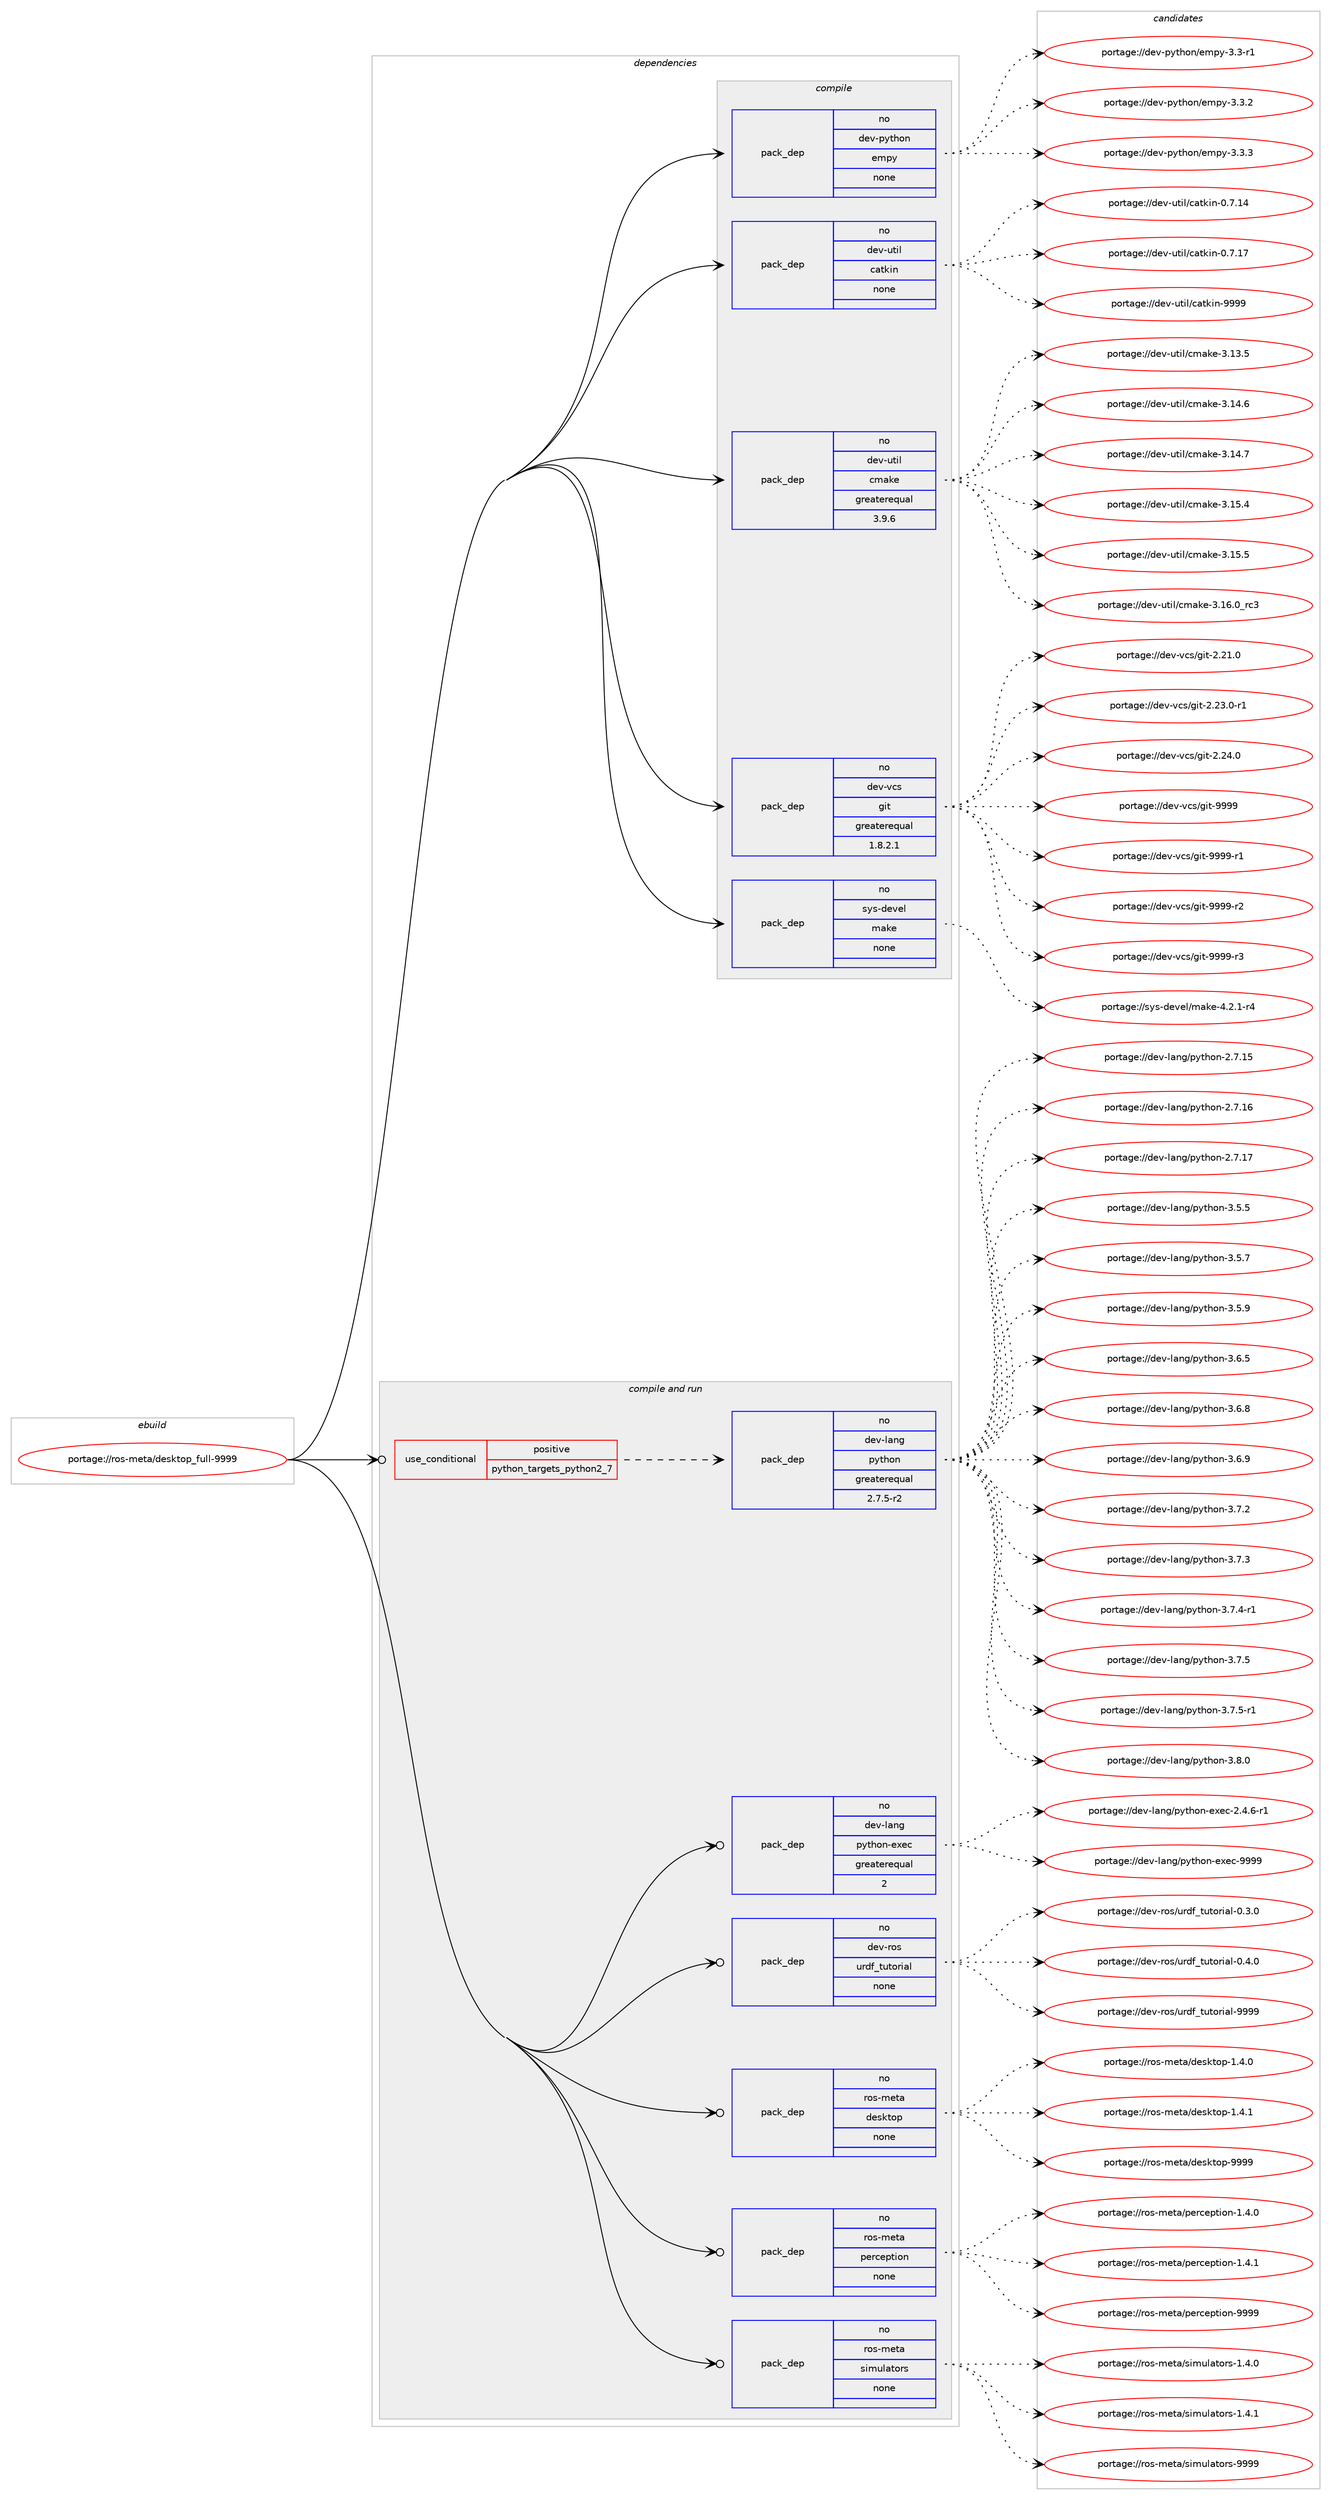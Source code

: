 digraph prolog {

# *************
# Graph options
# *************

newrank=true;
concentrate=true;
compound=true;
graph [rankdir=LR,fontname=Helvetica,fontsize=10,ranksep=1.5];#, ranksep=2.5, nodesep=0.2];
edge  [arrowhead=vee];
node  [fontname=Helvetica,fontsize=10];

# **********
# The ebuild
# **********

subgraph cluster_leftcol {
color=gray;
rank=same;
label=<<i>ebuild</i>>;
id [label="portage://ros-meta/desktop_full-9999", color=red, width=4, href="../ros-meta/desktop_full-9999.svg"];
}

# ****************
# The dependencies
# ****************

subgraph cluster_midcol {
color=gray;
label=<<i>dependencies</i>>;
subgraph cluster_compile {
fillcolor="#eeeeee";
style=filled;
label=<<i>compile</i>>;
subgraph pack278123 {
dependency379343 [label=<<TABLE BORDER="0" CELLBORDER="1" CELLSPACING="0" CELLPADDING="4" WIDTH="220"><TR><TD ROWSPAN="6" CELLPADDING="30">pack_dep</TD></TR><TR><TD WIDTH="110">no</TD></TR><TR><TD>dev-python</TD></TR><TR><TD>empy</TD></TR><TR><TD>none</TD></TR><TR><TD></TD></TR></TABLE>>, shape=none, color=blue];
}
id:e -> dependency379343:w [weight=20,style="solid",arrowhead="vee"];
subgraph pack278124 {
dependency379344 [label=<<TABLE BORDER="0" CELLBORDER="1" CELLSPACING="0" CELLPADDING="4" WIDTH="220"><TR><TD ROWSPAN="6" CELLPADDING="30">pack_dep</TD></TR><TR><TD WIDTH="110">no</TD></TR><TR><TD>dev-util</TD></TR><TR><TD>catkin</TD></TR><TR><TD>none</TD></TR><TR><TD></TD></TR></TABLE>>, shape=none, color=blue];
}
id:e -> dependency379344:w [weight=20,style="solid",arrowhead="vee"];
subgraph pack278125 {
dependency379345 [label=<<TABLE BORDER="0" CELLBORDER="1" CELLSPACING="0" CELLPADDING="4" WIDTH="220"><TR><TD ROWSPAN="6" CELLPADDING="30">pack_dep</TD></TR><TR><TD WIDTH="110">no</TD></TR><TR><TD>dev-util</TD></TR><TR><TD>cmake</TD></TR><TR><TD>greaterequal</TD></TR><TR><TD>3.9.6</TD></TR></TABLE>>, shape=none, color=blue];
}
id:e -> dependency379345:w [weight=20,style="solid",arrowhead="vee"];
subgraph pack278126 {
dependency379346 [label=<<TABLE BORDER="0" CELLBORDER="1" CELLSPACING="0" CELLPADDING="4" WIDTH="220"><TR><TD ROWSPAN="6" CELLPADDING="30">pack_dep</TD></TR><TR><TD WIDTH="110">no</TD></TR><TR><TD>dev-vcs</TD></TR><TR><TD>git</TD></TR><TR><TD>greaterequal</TD></TR><TR><TD>1.8.2.1</TD></TR></TABLE>>, shape=none, color=blue];
}
id:e -> dependency379346:w [weight=20,style="solid",arrowhead="vee"];
subgraph pack278127 {
dependency379347 [label=<<TABLE BORDER="0" CELLBORDER="1" CELLSPACING="0" CELLPADDING="4" WIDTH="220"><TR><TD ROWSPAN="6" CELLPADDING="30">pack_dep</TD></TR><TR><TD WIDTH="110">no</TD></TR><TR><TD>sys-devel</TD></TR><TR><TD>make</TD></TR><TR><TD>none</TD></TR><TR><TD></TD></TR></TABLE>>, shape=none, color=blue];
}
id:e -> dependency379347:w [weight=20,style="solid",arrowhead="vee"];
}
subgraph cluster_compileandrun {
fillcolor="#eeeeee";
style=filled;
label=<<i>compile and run</i>>;
subgraph cond94802 {
dependency379348 [label=<<TABLE BORDER="0" CELLBORDER="1" CELLSPACING="0" CELLPADDING="4"><TR><TD ROWSPAN="3" CELLPADDING="10">use_conditional</TD></TR><TR><TD>positive</TD></TR><TR><TD>python_targets_python2_7</TD></TR></TABLE>>, shape=none, color=red];
subgraph pack278128 {
dependency379349 [label=<<TABLE BORDER="0" CELLBORDER="1" CELLSPACING="0" CELLPADDING="4" WIDTH="220"><TR><TD ROWSPAN="6" CELLPADDING="30">pack_dep</TD></TR><TR><TD WIDTH="110">no</TD></TR><TR><TD>dev-lang</TD></TR><TR><TD>python</TD></TR><TR><TD>greaterequal</TD></TR><TR><TD>2.7.5-r2</TD></TR></TABLE>>, shape=none, color=blue];
}
dependency379348:e -> dependency379349:w [weight=20,style="dashed",arrowhead="vee"];
}
id:e -> dependency379348:w [weight=20,style="solid",arrowhead="odotvee"];
subgraph pack278129 {
dependency379350 [label=<<TABLE BORDER="0" CELLBORDER="1" CELLSPACING="0" CELLPADDING="4" WIDTH="220"><TR><TD ROWSPAN="6" CELLPADDING="30">pack_dep</TD></TR><TR><TD WIDTH="110">no</TD></TR><TR><TD>dev-lang</TD></TR><TR><TD>python-exec</TD></TR><TR><TD>greaterequal</TD></TR><TR><TD>2</TD></TR></TABLE>>, shape=none, color=blue];
}
id:e -> dependency379350:w [weight=20,style="solid",arrowhead="odotvee"];
subgraph pack278130 {
dependency379351 [label=<<TABLE BORDER="0" CELLBORDER="1" CELLSPACING="0" CELLPADDING="4" WIDTH="220"><TR><TD ROWSPAN="6" CELLPADDING="30">pack_dep</TD></TR><TR><TD WIDTH="110">no</TD></TR><TR><TD>dev-ros</TD></TR><TR><TD>urdf_tutorial</TD></TR><TR><TD>none</TD></TR><TR><TD></TD></TR></TABLE>>, shape=none, color=blue];
}
id:e -> dependency379351:w [weight=20,style="solid",arrowhead="odotvee"];
subgraph pack278131 {
dependency379352 [label=<<TABLE BORDER="0" CELLBORDER="1" CELLSPACING="0" CELLPADDING="4" WIDTH="220"><TR><TD ROWSPAN="6" CELLPADDING="30">pack_dep</TD></TR><TR><TD WIDTH="110">no</TD></TR><TR><TD>ros-meta</TD></TR><TR><TD>desktop</TD></TR><TR><TD>none</TD></TR><TR><TD></TD></TR></TABLE>>, shape=none, color=blue];
}
id:e -> dependency379352:w [weight=20,style="solid",arrowhead="odotvee"];
subgraph pack278132 {
dependency379353 [label=<<TABLE BORDER="0" CELLBORDER="1" CELLSPACING="0" CELLPADDING="4" WIDTH="220"><TR><TD ROWSPAN="6" CELLPADDING="30">pack_dep</TD></TR><TR><TD WIDTH="110">no</TD></TR><TR><TD>ros-meta</TD></TR><TR><TD>perception</TD></TR><TR><TD>none</TD></TR><TR><TD></TD></TR></TABLE>>, shape=none, color=blue];
}
id:e -> dependency379353:w [weight=20,style="solid",arrowhead="odotvee"];
subgraph pack278133 {
dependency379354 [label=<<TABLE BORDER="0" CELLBORDER="1" CELLSPACING="0" CELLPADDING="4" WIDTH="220"><TR><TD ROWSPAN="6" CELLPADDING="30">pack_dep</TD></TR><TR><TD WIDTH="110">no</TD></TR><TR><TD>ros-meta</TD></TR><TR><TD>simulators</TD></TR><TR><TD>none</TD></TR><TR><TD></TD></TR></TABLE>>, shape=none, color=blue];
}
id:e -> dependency379354:w [weight=20,style="solid",arrowhead="odotvee"];
}
subgraph cluster_run {
fillcolor="#eeeeee";
style=filled;
label=<<i>run</i>>;
}
}

# **************
# The candidates
# **************

subgraph cluster_choices {
rank=same;
color=gray;
label=<<i>candidates</i>>;

subgraph choice278123 {
color=black;
nodesep=1;
choiceportage1001011184511212111610411111047101109112121455146514511449 [label="portage://dev-python/empy-3.3-r1", color=red, width=4,href="../dev-python/empy-3.3-r1.svg"];
choiceportage1001011184511212111610411111047101109112121455146514650 [label="portage://dev-python/empy-3.3.2", color=red, width=4,href="../dev-python/empy-3.3.2.svg"];
choiceportage1001011184511212111610411111047101109112121455146514651 [label="portage://dev-python/empy-3.3.3", color=red, width=4,href="../dev-python/empy-3.3.3.svg"];
dependency379343:e -> choiceportage1001011184511212111610411111047101109112121455146514511449:w [style=dotted,weight="100"];
dependency379343:e -> choiceportage1001011184511212111610411111047101109112121455146514650:w [style=dotted,weight="100"];
dependency379343:e -> choiceportage1001011184511212111610411111047101109112121455146514651:w [style=dotted,weight="100"];
}
subgraph choice278124 {
color=black;
nodesep=1;
choiceportage1001011184511711610510847999711610710511045484655464952 [label="portage://dev-util/catkin-0.7.14", color=red, width=4,href="../dev-util/catkin-0.7.14.svg"];
choiceportage1001011184511711610510847999711610710511045484655464955 [label="portage://dev-util/catkin-0.7.17", color=red, width=4,href="../dev-util/catkin-0.7.17.svg"];
choiceportage100101118451171161051084799971161071051104557575757 [label="portage://dev-util/catkin-9999", color=red, width=4,href="../dev-util/catkin-9999.svg"];
dependency379344:e -> choiceportage1001011184511711610510847999711610710511045484655464952:w [style=dotted,weight="100"];
dependency379344:e -> choiceportage1001011184511711610510847999711610710511045484655464955:w [style=dotted,weight="100"];
dependency379344:e -> choiceportage100101118451171161051084799971161071051104557575757:w [style=dotted,weight="100"];
}
subgraph choice278125 {
color=black;
nodesep=1;
choiceportage1001011184511711610510847991099710710145514649514653 [label="portage://dev-util/cmake-3.13.5", color=red, width=4,href="../dev-util/cmake-3.13.5.svg"];
choiceportage1001011184511711610510847991099710710145514649524654 [label="portage://dev-util/cmake-3.14.6", color=red, width=4,href="../dev-util/cmake-3.14.6.svg"];
choiceportage1001011184511711610510847991099710710145514649524655 [label="portage://dev-util/cmake-3.14.7", color=red, width=4,href="../dev-util/cmake-3.14.7.svg"];
choiceportage1001011184511711610510847991099710710145514649534652 [label="portage://dev-util/cmake-3.15.4", color=red, width=4,href="../dev-util/cmake-3.15.4.svg"];
choiceportage1001011184511711610510847991099710710145514649534653 [label="portage://dev-util/cmake-3.15.5", color=red, width=4,href="../dev-util/cmake-3.15.5.svg"];
choiceportage1001011184511711610510847991099710710145514649544648951149951 [label="portage://dev-util/cmake-3.16.0_rc3", color=red, width=4,href="../dev-util/cmake-3.16.0_rc3.svg"];
dependency379345:e -> choiceportage1001011184511711610510847991099710710145514649514653:w [style=dotted,weight="100"];
dependency379345:e -> choiceportage1001011184511711610510847991099710710145514649524654:w [style=dotted,weight="100"];
dependency379345:e -> choiceportage1001011184511711610510847991099710710145514649524655:w [style=dotted,weight="100"];
dependency379345:e -> choiceportage1001011184511711610510847991099710710145514649534652:w [style=dotted,weight="100"];
dependency379345:e -> choiceportage1001011184511711610510847991099710710145514649534653:w [style=dotted,weight="100"];
dependency379345:e -> choiceportage1001011184511711610510847991099710710145514649544648951149951:w [style=dotted,weight="100"];
}
subgraph choice278126 {
color=black;
nodesep=1;
choiceportage10010111845118991154710310511645504650494648 [label="portage://dev-vcs/git-2.21.0", color=red, width=4,href="../dev-vcs/git-2.21.0.svg"];
choiceportage100101118451189911547103105116455046505146484511449 [label="portage://dev-vcs/git-2.23.0-r1", color=red, width=4,href="../dev-vcs/git-2.23.0-r1.svg"];
choiceportage10010111845118991154710310511645504650524648 [label="portage://dev-vcs/git-2.24.0", color=red, width=4,href="../dev-vcs/git-2.24.0.svg"];
choiceportage1001011184511899115471031051164557575757 [label="portage://dev-vcs/git-9999", color=red, width=4,href="../dev-vcs/git-9999.svg"];
choiceportage10010111845118991154710310511645575757574511449 [label="portage://dev-vcs/git-9999-r1", color=red, width=4,href="../dev-vcs/git-9999-r1.svg"];
choiceportage10010111845118991154710310511645575757574511450 [label="portage://dev-vcs/git-9999-r2", color=red, width=4,href="../dev-vcs/git-9999-r2.svg"];
choiceportage10010111845118991154710310511645575757574511451 [label="portage://dev-vcs/git-9999-r3", color=red, width=4,href="../dev-vcs/git-9999-r3.svg"];
dependency379346:e -> choiceportage10010111845118991154710310511645504650494648:w [style=dotted,weight="100"];
dependency379346:e -> choiceportage100101118451189911547103105116455046505146484511449:w [style=dotted,weight="100"];
dependency379346:e -> choiceportage10010111845118991154710310511645504650524648:w [style=dotted,weight="100"];
dependency379346:e -> choiceportage1001011184511899115471031051164557575757:w [style=dotted,weight="100"];
dependency379346:e -> choiceportage10010111845118991154710310511645575757574511449:w [style=dotted,weight="100"];
dependency379346:e -> choiceportage10010111845118991154710310511645575757574511450:w [style=dotted,weight="100"];
dependency379346:e -> choiceportage10010111845118991154710310511645575757574511451:w [style=dotted,weight="100"];
}
subgraph choice278127 {
color=black;
nodesep=1;
choiceportage1151211154510010111810110847109971071014552465046494511452 [label="portage://sys-devel/make-4.2.1-r4", color=red, width=4,href="../sys-devel/make-4.2.1-r4.svg"];
dependency379347:e -> choiceportage1151211154510010111810110847109971071014552465046494511452:w [style=dotted,weight="100"];
}
subgraph choice278128 {
color=black;
nodesep=1;
choiceportage10010111845108971101034711212111610411111045504655464953 [label="portage://dev-lang/python-2.7.15", color=red, width=4,href="../dev-lang/python-2.7.15.svg"];
choiceportage10010111845108971101034711212111610411111045504655464954 [label="portage://dev-lang/python-2.7.16", color=red, width=4,href="../dev-lang/python-2.7.16.svg"];
choiceportage10010111845108971101034711212111610411111045504655464955 [label="portage://dev-lang/python-2.7.17", color=red, width=4,href="../dev-lang/python-2.7.17.svg"];
choiceportage100101118451089711010347112121116104111110455146534653 [label="portage://dev-lang/python-3.5.5", color=red, width=4,href="../dev-lang/python-3.5.5.svg"];
choiceportage100101118451089711010347112121116104111110455146534655 [label="portage://dev-lang/python-3.5.7", color=red, width=4,href="../dev-lang/python-3.5.7.svg"];
choiceportage100101118451089711010347112121116104111110455146534657 [label="portage://dev-lang/python-3.5.9", color=red, width=4,href="../dev-lang/python-3.5.9.svg"];
choiceportage100101118451089711010347112121116104111110455146544653 [label="portage://dev-lang/python-3.6.5", color=red, width=4,href="../dev-lang/python-3.6.5.svg"];
choiceportage100101118451089711010347112121116104111110455146544656 [label="portage://dev-lang/python-3.6.8", color=red, width=4,href="../dev-lang/python-3.6.8.svg"];
choiceportage100101118451089711010347112121116104111110455146544657 [label="portage://dev-lang/python-3.6.9", color=red, width=4,href="../dev-lang/python-3.6.9.svg"];
choiceportage100101118451089711010347112121116104111110455146554650 [label="portage://dev-lang/python-3.7.2", color=red, width=4,href="../dev-lang/python-3.7.2.svg"];
choiceportage100101118451089711010347112121116104111110455146554651 [label="portage://dev-lang/python-3.7.3", color=red, width=4,href="../dev-lang/python-3.7.3.svg"];
choiceportage1001011184510897110103471121211161041111104551465546524511449 [label="portage://dev-lang/python-3.7.4-r1", color=red, width=4,href="../dev-lang/python-3.7.4-r1.svg"];
choiceportage100101118451089711010347112121116104111110455146554653 [label="portage://dev-lang/python-3.7.5", color=red, width=4,href="../dev-lang/python-3.7.5.svg"];
choiceportage1001011184510897110103471121211161041111104551465546534511449 [label="portage://dev-lang/python-3.7.5-r1", color=red, width=4,href="../dev-lang/python-3.7.5-r1.svg"];
choiceportage100101118451089711010347112121116104111110455146564648 [label="portage://dev-lang/python-3.8.0", color=red, width=4,href="../dev-lang/python-3.8.0.svg"];
dependency379349:e -> choiceportage10010111845108971101034711212111610411111045504655464953:w [style=dotted,weight="100"];
dependency379349:e -> choiceportage10010111845108971101034711212111610411111045504655464954:w [style=dotted,weight="100"];
dependency379349:e -> choiceportage10010111845108971101034711212111610411111045504655464955:w [style=dotted,weight="100"];
dependency379349:e -> choiceportage100101118451089711010347112121116104111110455146534653:w [style=dotted,weight="100"];
dependency379349:e -> choiceportage100101118451089711010347112121116104111110455146534655:w [style=dotted,weight="100"];
dependency379349:e -> choiceportage100101118451089711010347112121116104111110455146534657:w [style=dotted,weight="100"];
dependency379349:e -> choiceportage100101118451089711010347112121116104111110455146544653:w [style=dotted,weight="100"];
dependency379349:e -> choiceportage100101118451089711010347112121116104111110455146544656:w [style=dotted,weight="100"];
dependency379349:e -> choiceportage100101118451089711010347112121116104111110455146544657:w [style=dotted,weight="100"];
dependency379349:e -> choiceportage100101118451089711010347112121116104111110455146554650:w [style=dotted,weight="100"];
dependency379349:e -> choiceportage100101118451089711010347112121116104111110455146554651:w [style=dotted,weight="100"];
dependency379349:e -> choiceportage1001011184510897110103471121211161041111104551465546524511449:w [style=dotted,weight="100"];
dependency379349:e -> choiceportage100101118451089711010347112121116104111110455146554653:w [style=dotted,weight="100"];
dependency379349:e -> choiceportage1001011184510897110103471121211161041111104551465546534511449:w [style=dotted,weight="100"];
dependency379349:e -> choiceportage100101118451089711010347112121116104111110455146564648:w [style=dotted,weight="100"];
}
subgraph choice278129 {
color=black;
nodesep=1;
choiceportage10010111845108971101034711212111610411111045101120101994550465246544511449 [label="portage://dev-lang/python-exec-2.4.6-r1", color=red, width=4,href="../dev-lang/python-exec-2.4.6-r1.svg"];
choiceportage10010111845108971101034711212111610411111045101120101994557575757 [label="portage://dev-lang/python-exec-9999", color=red, width=4,href="../dev-lang/python-exec-9999.svg"];
dependency379350:e -> choiceportage10010111845108971101034711212111610411111045101120101994550465246544511449:w [style=dotted,weight="100"];
dependency379350:e -> choiceportage10010111845108971101034711212111610411111045101120101994557575757:w [style=dotted,weight="100"];
}
subgraph choice278130 {
color=black;
nodesep=1;
choiceportage10010111845114111115471171141001029511611711611111410597108454846514648 [label="portage://dev-ros/urdf_tutorial-0.3.0", color=red, width=4,href="../dev-ros/urdf_tutorial-0.3.0.svg"];
choiceportage10010111845114111115471171141001029511611711611111410597108454846524648 [label="portage://dev-ros/urdf_tutorial-0.4.0", color=red, width=4,href="../dev-ros/urdf_tutorial-0.4.0.svg"];
choiceportage100101118451141111154711711410010295116117116111114105971084557575757 [label="portage://dev-ros/urdf_tutorial-9999", color=red, width=4,href="../dev-ros/urdf_tutorial-9999.svg"];
dependency379351:e -> choiceportage10010111845114111115471171141001029511611711611111410597108454846514648:w [style=dotted,weight="100"];
dependency379351:e -> choiceportage10010111845114111115471171141001029511611711611111410597108454846524648:w [style=dotted,weight="100"];
dependency379351:e -> choiceportage100101118451141111154711711410010295116117116111114105971084557575757:w [style=dotted,weight="100"];
}
subgraph choice278131 {
color=black;
nodesep=1;
choiceportage114111115451091011169747100101115107116111112454946524648 [label="portage://ros-meta/desktop-1.4.0", color=red, width=4,href="../ros-meta/desktop-1.4.0.svg"];
choiceportage114111115451091011169747100101115107116111112454946524649 [label="portage://ros-meta/desktop-1.4.1", color=red, width=4,href="../ros-meta/desktop-1.4.1.svg"];
choiceportage1141111154510910111697471001011151071161111124557575757 [label="portage://ros-meta/desktop-9999", color=red, width=4,href="../ros-meta/desktop-9999.svg"];
dependency379352:e -> choiceportage114111115451091011169747100101115107116111112454946524648:w [style=dotted,weight="100"];
dependency379352:e -> choiceportage114111115451091011169747100101115107116111112454946524649:w [style=dotted,weight="100"];
dependency379352:e -> choiceportage1141111154510910111697471001011151071161111124557575757:w [style=dotted,weight="100"];
}
subgraph choice278132 {
color=black;
nodesep=1;
choiceportage11411111545109101116974711210111499101112116105111110454946524648 [label="portage://ros-meta/perception-1.4.0", color=red, width=4,href="../ros-meta/perception-1.4.0.svg"];
choiceportage11411111545109101116974711210111499101112116105111110454946524649 [label="portage://ros-meta/perception-1.4.1", color=red, width=4,href="../ros-meta/perception-1.4.1.svg"];
choiceportage114111115451091011169747112101114991011121161051111104557575757 [label="portage://ros-meta/perception-9999", color=red, width=4,href="../ros-meta/perception-9999.svg"];
dependency379353:e -> choiceportage11411111545109101116974711210111499101112116105111110454946524648:w [style=dotted,weight="100"];
dependency379353:e -> choiceportage11411111545109101116974711210111499101112116105111110454946524649:w [style=dotted,weight="100"];
dependency379353:e -> choiceportage114111115451091011169747112101114991011121161051111104557575757:w [style=dotted,weight="100"];
}
subgraph choice278133 {
color=black;
nodesep=1;
choiceportage11411111545109101116974711510510911710897116111114115454946524648 [label="portage://ros-meta/simulators-1.4.0", color=red, width=4,href="../ros-meta/simulators-1.4.0.svg"];
choiceportage11411111545109101116974711510510911710897116111114115454946524649 [label="portage://ros-meta/simulators-1.4.1", color=red, width=4,href="../ros-meta/simulators-1.4.1.svg"];
choiceportage114111115451091011169747115105109117108971161111141154557575757 [label="portage://ros-meta/simulators-9999", color=red, width=4,href="../ros-meta/simulators-9999.svg"];
dependency379354:e -> choiceportage11411111545109101116974711510510911710897116111114115454946524648:w [style=dotted,weight="100"];
dependency379354:e -> choiceportage11411111545109101116974711510510911710897116111114115454946524649:w [style=dotted,weight="100"];
dependency379354:e -> choiceportage114111115451091011169747115105109117108971161111141154557575757:w [style=dotted,weight="100"];
}
}

}
